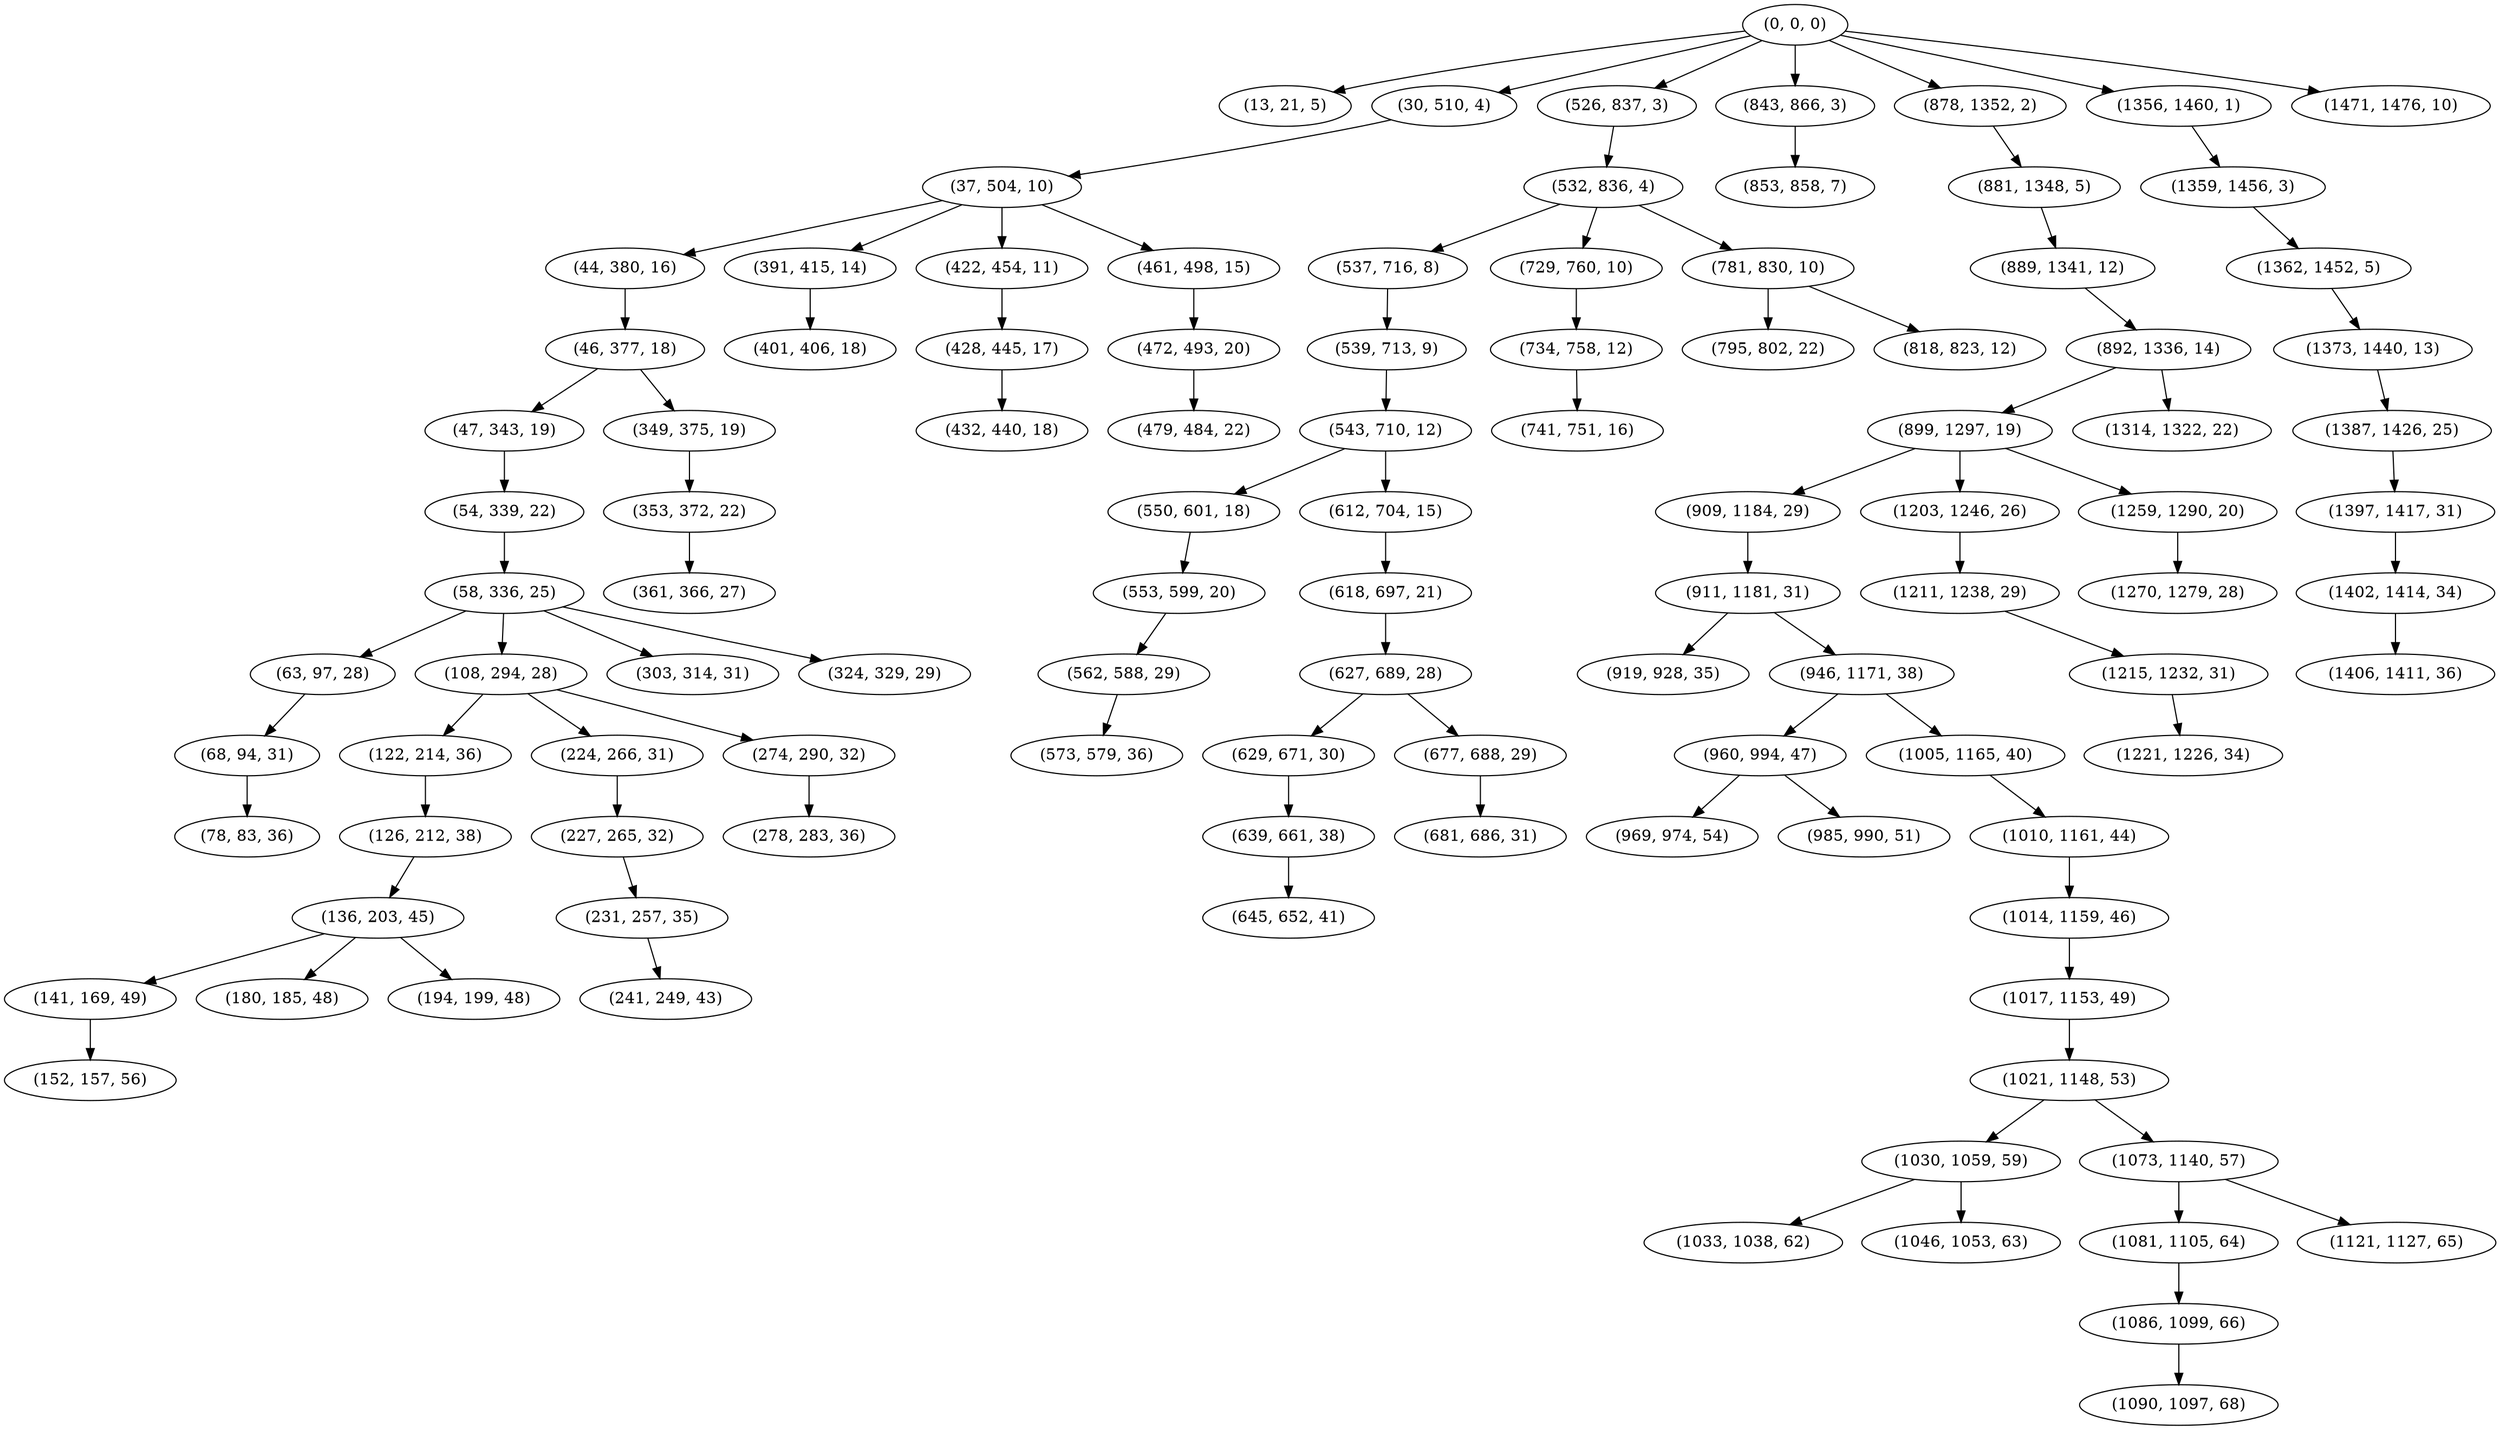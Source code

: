 digraph tree {
    "(0, 0, 0)";
    "(13, 21, 5)";
    "(30, 510, 4)";
    "(37, 504, 10)";
    "(44, 380, 16)";
    "(46, 377, 18)";
    "(47, 343, 19)";
    "(54, 339, 22)";
    "(58, 336, 25)";
    "(63, 97, 28)";
    "(68, 94, 31)";
    "(78, 83, 36)";
    "(108, 294, 28)";
    "(122, 214, 36)";
    "(126, 212, 38)";
    "(136, 203, 45)";
    "(141, 169, 49)";
    "(152, 157, 56)";
    "(180, 185, 48)";
    "(194, 199, 48)";
    "(224, 266, 31)";
    "(227, 265, 32)";
    "(231, 257, 35)";
    "(241, 249, 43)";
    "(274, 290, 32)";
    "(278, 283, 36)";
    "(303, 314, 31)";
    "(324, 329, 29)";
    "(349, 375, 19)";
    "(353, 372, 22)";
    "(361, 366, 27)";
    "(391, 415, 14)";
    "(401, 406, 18)";
    "(422, 454, 11)";
    "(428, 445, 17)";
    "(432, 440, 18)";
    "(461, 498, 15)";
    "(472, 493, 20)";
    "(479, 484, 22)";
    "(526, 837, 3)";
    "(532, 836, 4)";
    "(537, 716, 8)";
    "(539, 713, 9)";
    "(543, 710, 12)";
    "(550, 601, 18)";
    "(553, 599, 20)";
    "(562, 588, 29)";
    "(573, 579, 36)";
    "(612, 704, 15)";
    "(618, 697, 21)";
    "(627, 689, 28)";
    "(629, 671, 30)";
    "(639, 661, 38)";
    "(645, 652, 41)";
    "(677, 688, 29)";
    "(681, 686, 31)";
    "(729, 760, 10)";
    "(734, 758, 12)";
    "(741, 751, 16)";
    "(781, 830, 10)";
    "(795, 802, 22)";
    "(818, 823, 12)";
    "(843, 866, 3)";
    "(853, 858, 7)";
    "(878, 1352, 2)";
    "(881, 1348, 5)";
    "(889, 1341, 12)";
    "(892, 1336, 14)";
    "(899, 1297, 19)";
    "(909, 1184, 29)";
    "(911, 1181, 31)";
    "(919, 928, 35)";
    "(946, 1171, 38)";
    "(960, 994, 47)";
    "(969, 974, 54)";
    "(985, 990, 51)";
    "(1005, 1165, 40)";
    "(1010, 1161, 44)";
    "(1014, 1159, 46)";
    "(1017, 1153, 49)";
    "(1021, 1148, 53)";
    "(1030, 1059, 59)";
    "(1033, 1038, 62)";
    "(1046, 1053, 63)";
    "(1073, 1140, 57)";
    "(1081, 1105, 64)";
    "(1086, 1099, 66)";
    "(1090, 1097, 68)";
    "(1121, 1127, 65)";
    "(1203, 1246, 26)";
    "(1211, 1238, 29)";
    "(1215, 1232, 31)";
    "(1221, 1226, 34)";
    "(1259, 1290, 20)";
    "(1270, 1279, 28)";
    "(1314, 1322, 22)";
    "(1356, 1460, 1)";
    "(1359, 1456, 3)";
    "(1362, 1452, 5)";
    "(1373, 1440, 13)";
    "(1387, 1426, 25)";
    "(1397, 1417, 31)";
    "(1402, 1414, 34)";
    "(1406, 1411, 36)";
    "(1471, 1476, 10)";
    "(0, 0, 0)" -> "(13, 21, 5)";
    "(0, 0, 0)" -> "(30, 510, 4)";
    "(0, 0, 0)" -> "(526, 837, 3)";
    "(0, 0, 0)" -> "(843, 866, 3)";
    "(0, 0, 0)" -> "(878, 1352, 2)";
    "(0, 0, 0)" -> "(1356, 1460, 1)";
    "(0, 0, 0)" -> "(1471, 1476, 10)";
    "(30, 510, 4)" -> "(37, 504, 10)";
    "(37, 504, 10)" -> "(44, 380, 16)";
    "(37, 504, 10)" -> "(391, 415, 14)";
    "(37, 504, 10)" -> "(422, 454, 11)";
    "(37, 504, 10)" -> "(461, 498, 15)";
    "(44, 380, 16)" -> "(46, 377, 18)";
    "(46, 377, 18)" -> "(47, 343, 19)";
    "(46, 377, 18)" -> "(349, 375, 19)";
    "(47, 343, 19)" -> "(54, 339, 22)";
    "(54, 339, 22)" -> "(58, 336, 25)";
    "(58, 336, 25)" -> "(63, 97, 28)";
    "(58, 336, 25)" -> "(108, 294, 28)";
    "(58, 336, 25)" -> "(303, 314, 31)";
    "(58, 336, 25)" -> "(324, 329, 29)";
    "(63, 97, 28)" -> "(68, 94, 31)";
    "(68, 94, 31)" -> "(78, 83, 36)";
    "(108, 294, 28)" -> "(122, 214, 36)";
    "(108, 294, 28)" -> "(224, 266, 31)";
    "(108, 294, 28)" -> "(274, 290, 32)";
    "(122, 214, 36)" -> "(126, 212, 38)";
    "(126, 212, 38)" -> "(136, 203, 45)";
    "(136, 203, 45)" -> "(141, 169, 49)";
    "(136, 203, 45)" -> "(180, 185, 48)";
    "(136, 203, 45)" -> "(194, 199, 48)";
    "(141, 169, 49)" -> "(152, 157, 56)";
    "(224, 266, 31)" -> "(227, 265, 32)";
    "(227, 265, 32)" -> "(231, 257, 35)";
    "(231, 257, 35)" -> "(241, 249, 43)";
    "(274, 290, 32)" -> "(278, 283, 36)";
    "(349, 375, 19)" -> "(353, 372, 22)";
    "(353, 372, 22)" -> "(361, 366, 27)";
    "(391, 415, 14)" -> "(401, 406, 18)";
    "(422, 454, 11)" -> "(428, 445, 17)";
    "(428, 445, 17)" -> "(432, 440, 18)";
    "(461, 498, 15)" -> "(472, 493, 20)";
    "(472, 493, 20)" -> "(479, 484, 22)";
    "(526, 837, 3)" -> "(532, 836, 4)";
    "(532, 836, 4)" -> "(537, 716, 8)";
    "(532, 836, 4)" -> "(729, 760, 10)";
    "(532, 836, 4)" -> "(781, 830, 10)";
    "(537, 716, 8)" -> "(539, 713, 9)";
    "(539, 713, 9)" -> "(543, 710, 12)";
    "(543, 710, 12)" -> "(550, 601, 18)";
    "(543, 710, 12)" -> "(612, 704, 15)";
    "(550, 601, 18)" -> "(553, 599, 20)";
    "(553, 599, 20)" -> "(562, 588, 29)";
    "(562, 588, 29)" -> "(573, 579, 36)";
    "(612, 704, 15)" -> "(618, 697, 21)";
    "(618, 697, 21)" -> "(627, 689, 28)";
    "(627, 689, 28)" -> "(629, 671, 30)";
    "(627, 689, 28)" -> "(677, 688, 29)";
    "(629, 671, 30)" -> "(639, 661, 38)";
    "(639, 661, 38)" -> "(645, 652, 41)";
    "(677, 688, 29)" -> "(681, 686, 31)";
    "(729, 760, 10)" -> "(734, 758, 12)";
    "(734, 758, 12)" -> "(741, 751, 16)";
    "(781, 830, 10)" -> "(795, 802, 22)";
    "(781, 830, 10)" -> "(818, 823, 12)";
    "(843, 866, 3)" -> "(853, 858, 7)";
    "(878, 1352, 2)" -> "(881, 1348, 5)";
    "(881, 1348, 5)" -> "(889, 1341, 12)";
    "(889, 1341, 12)" -> "(892, 1336, 14)";
    "(892, 1336, 14)" -> "(899, 1297, 19)";
    "(892, 1336, 14)" -> "(1314, 1322, 22)";
    "(899, 1297, 19)" -> "(909, 1184, 29)";
    "(899, 1297, 19)" -> "(1203, 1246, 26)";
    "(899, 1297, 19)" -> "(1259, 1290, 20)";
    "(909, 1184, 29)" -> "(911, 1181, 31)";
    "(911, 1181, 31)" -> "(919, 928, 35)";
    "(911, 1181, 31)" -> "(946, 1171, 38)";
    "(946, 1171, 38)" -> "(960, 994, 47)";
    "(946, 1171, 38)" -> "(1005, 1165, 40)";
    "(960, 994, 47)" -> "(969, 974, 54)";
    "(960, 994, 47)" -> "(985, 990, 51)";
    "(1005, 1165, 40)" -> "(1010, 1161, 44)";
    "(1010, 1161, 44)" -> "(1014, 1159, 46)";
    "(1014, 1159, 46)" -> "(1017, 1153, 49)";
    "(1017, 1153, 49)" -> "(1021, 1148, 53)";
    "(1021, 1148, 53)" -> "(1030, 1059, 59)";
    "(1021, 1148, 53)" -> "(1073, 1140, 57)";
    "(1030, 1059, 59)" -> "(1033, 1038, 62)";
    "(1030, 1059, 59)" -> "(1046, 1053, 63)";
    "(1073, 1140, 57)" -> "(1081, 1105, 64)";
    "(1073, 1140, 57)" -> "(1121, 1127, 65)";
    "(1081, 1105, 64)" -> "(1086, 1099, 66)";
    "(1086, 1099, 66)" -> "(1090, 1097, 68)";
    "(1203, 1246, 26)" -> "(1211, 1238, 29)";
    "(1211, 1238, 29)" -> "(1215, 1232, 31)";
    "(1215, 1232, 31)" -> "(1221, 1226, 34)";
    "(1259, 1290, 20)" -> "(1270, 1279, 28)";
    "(1356, 1460, 1)" -> "(1359, 1456, 3)";
    "(1359, 1456, 3)" -> "(1362, 1452, 5)";
    "(1362, 1452, 5)" -> "(1373, 1440, 13)";
    "(1373, 1440, 13)" -> "(1387, 1426, 25)";
    "(1387, 1426, 25)" -> "(1397, 1417, 31)";
    "(1397, 1417, 31)" -> "(1402, 1414, 34)";
    "(1402, 1414, 34)" -> "(1406, 1411, 36)";
}
